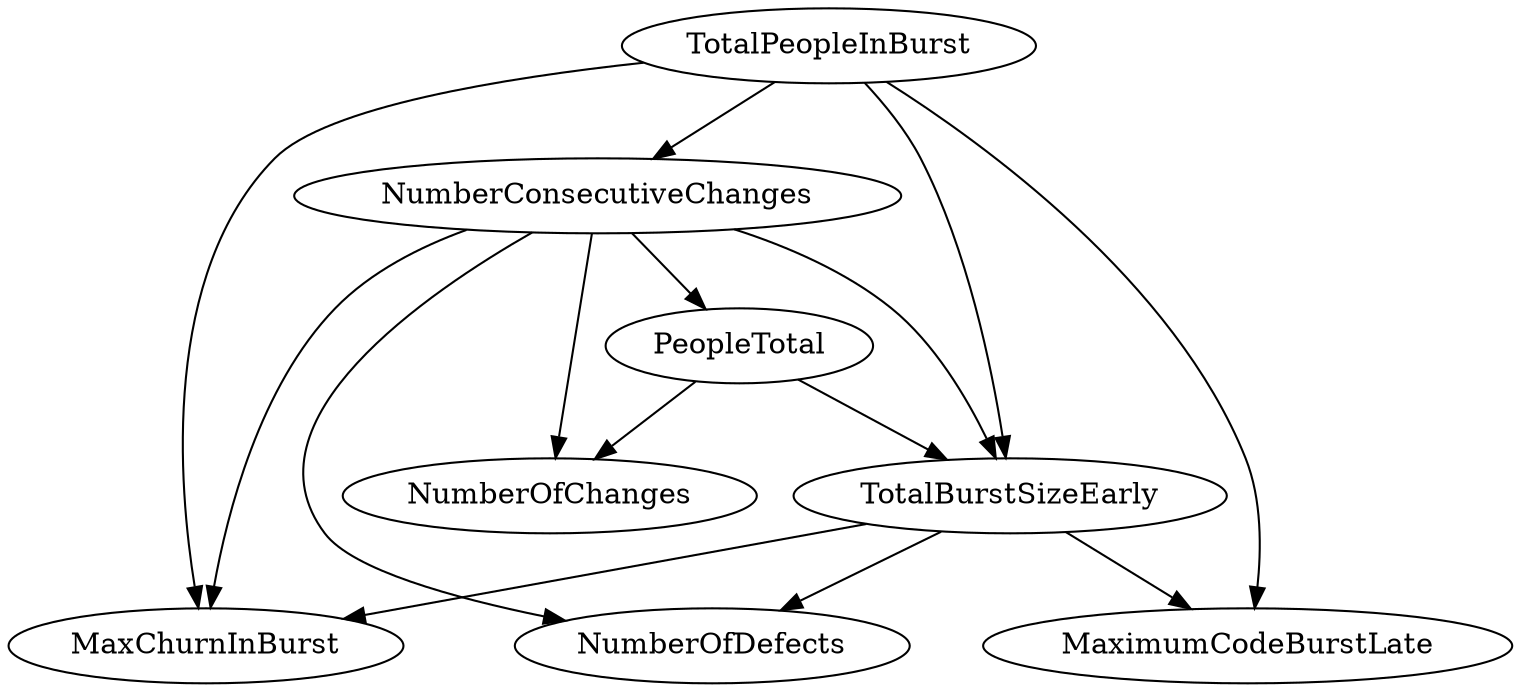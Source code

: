 digraph {
   NumberOfDefects;
   NumberOfChanges;
   TotalPeopleInBurst;
   TotalBurstSizeEarly;
   MaxChurnInBurst;
   NumberConsecutiveChanges;
   MaximumCodeBurstLate;
   PeopleTotal;
   TotalPeopleInBurst -> TotalBurstSizeEarly;
   TotalPeopleInBurst -> MaxChurnInBurst;
   TotalPeopleInBurst -> NumberConsecutiveChanges;
   TotalPeopleInBurst -> MaximumCodeBurstLate;
   TotalBurstSizeEarly -> NumberOfDefects;
   TotalBurstSizeEarly -> MaxChurnInBurst;
   TotalBurstSizeEarly -> MaximumCodeBurstLate;
   NumberConsecutiveChanges -> NumberOfDefects;
   NumberConsecutiveChanges -> NumberOfChanges;
   NumberConsecutiveChanges -> TotalBurstSizeEarly;
   NumberConsecutiveChanges -> MaxChurnInBurst;
   NumberConsecutiveChanges -> PeopleTotal;
   PeopleTotal -> NumberOfChanges;
   PeopleTotal -> TotalBurstSizeEarly;
}
